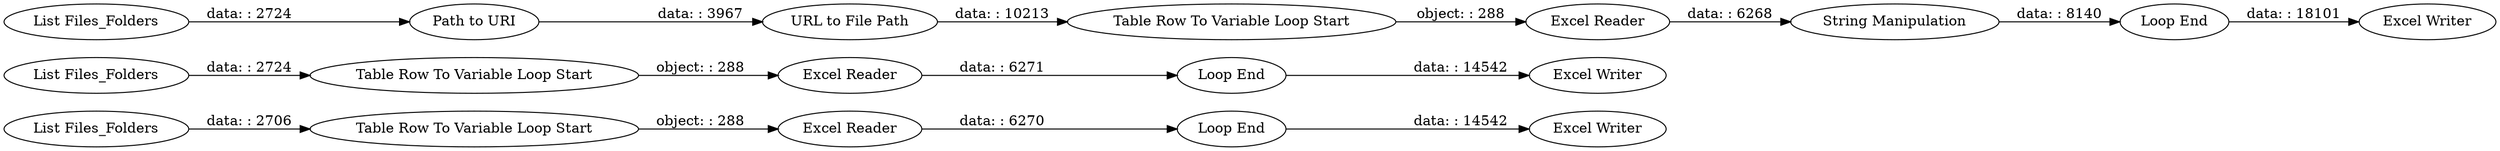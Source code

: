 digraph {
	"-9123480855971480589_3" [label="Excel Reader"]
	"-9123480855971480589_7" [label="Table Row To Variable Loop Start"]
	"-9123480855971480589_8" [label="Excel Reader"]
	"-9123480855971480589_12" [label="URL to File Path"]
	"-9123480855971480589_17" [label="Loop End"]
	"-9123480855971480589_16" [label="Excel Reader"]
	"-9123480855971480589_4" [label="Loop End"]
	"-9123480855971480589_11" [label="List Files_Folders"]
	"-9123480855971480589_2" [label="Table Row To Variable Loop Start"]
	"-9123480855971480589_1" [label="List Files_Folders"]
	"-9123480855971480589_6" [label="List Files_Folders"]
	"-9123480855971480589_9" [label="Loop End"]
	"-9123480855971480589_14" [label="Path to URI"]
	"-9123480855971480589_15" [label="Table Row To Variable Loop Start"]
	"-9123480855971480589_18" [label="Excel Writer"]
	"-9123480855971480589_5" [label="Excel Writer"]
	"-9123480855971480589_10" [label="Excel Writer"]
	"-9123480855971480589_19" [label="String Manipulation"]
	"-9123480855971480589_4" -> "-9123480855971480589_5" [label="data: : 14542"]
	"-9123480855971480589_12" -> "-9123480855971480589_15" [label="data: : 10213"]
	"-9123480855971480589_15" -> "-9123480855971480589_16" [label="object: : 288"]
	"-9123480855971480589_6" -> "-9123480855971480589_7" [label="data: : 2724"]
	"-9123480855971480589_9" -> "-9123480855971480589_10" [label="data: : 14542"]
	"-9123480855971480589_11" -> "-9123480855971480589_14" [label="data: : 2724"]
	"-9123480855971480589_3" -> "-9123480855971480589_4" [label="data: : 6270"]
	"-9123480855971480589_7" -> "-9123480855971480589_8" [label="object: : 288"]
	"-9123480855971480589_8" -> "-9123480855971480589_9" [label="data: : 6271"]
	"-9123480855971480589_2" -> "-9123480855971480589_3" [label="object: : 288"]
	"-9123480855971480589_14" -> "-9123480855971480589_12" [label="data: : 3967"]
	"-9123480855971480589_19" -> "-9123480855971480589_17" [label="data: : 8140"]
	"-9123480855971480589_17" -> "-9123480855971480589_18" [label="data: : 18101"]
	"-9123480855971480589_16" -> "-9123480855971480589_19" [label="data: : 6268"]
	"-9123480855971480589_1" -> "-9123480855971480589_2" [label="data: : 2706"]
	rankdir=LR
}

